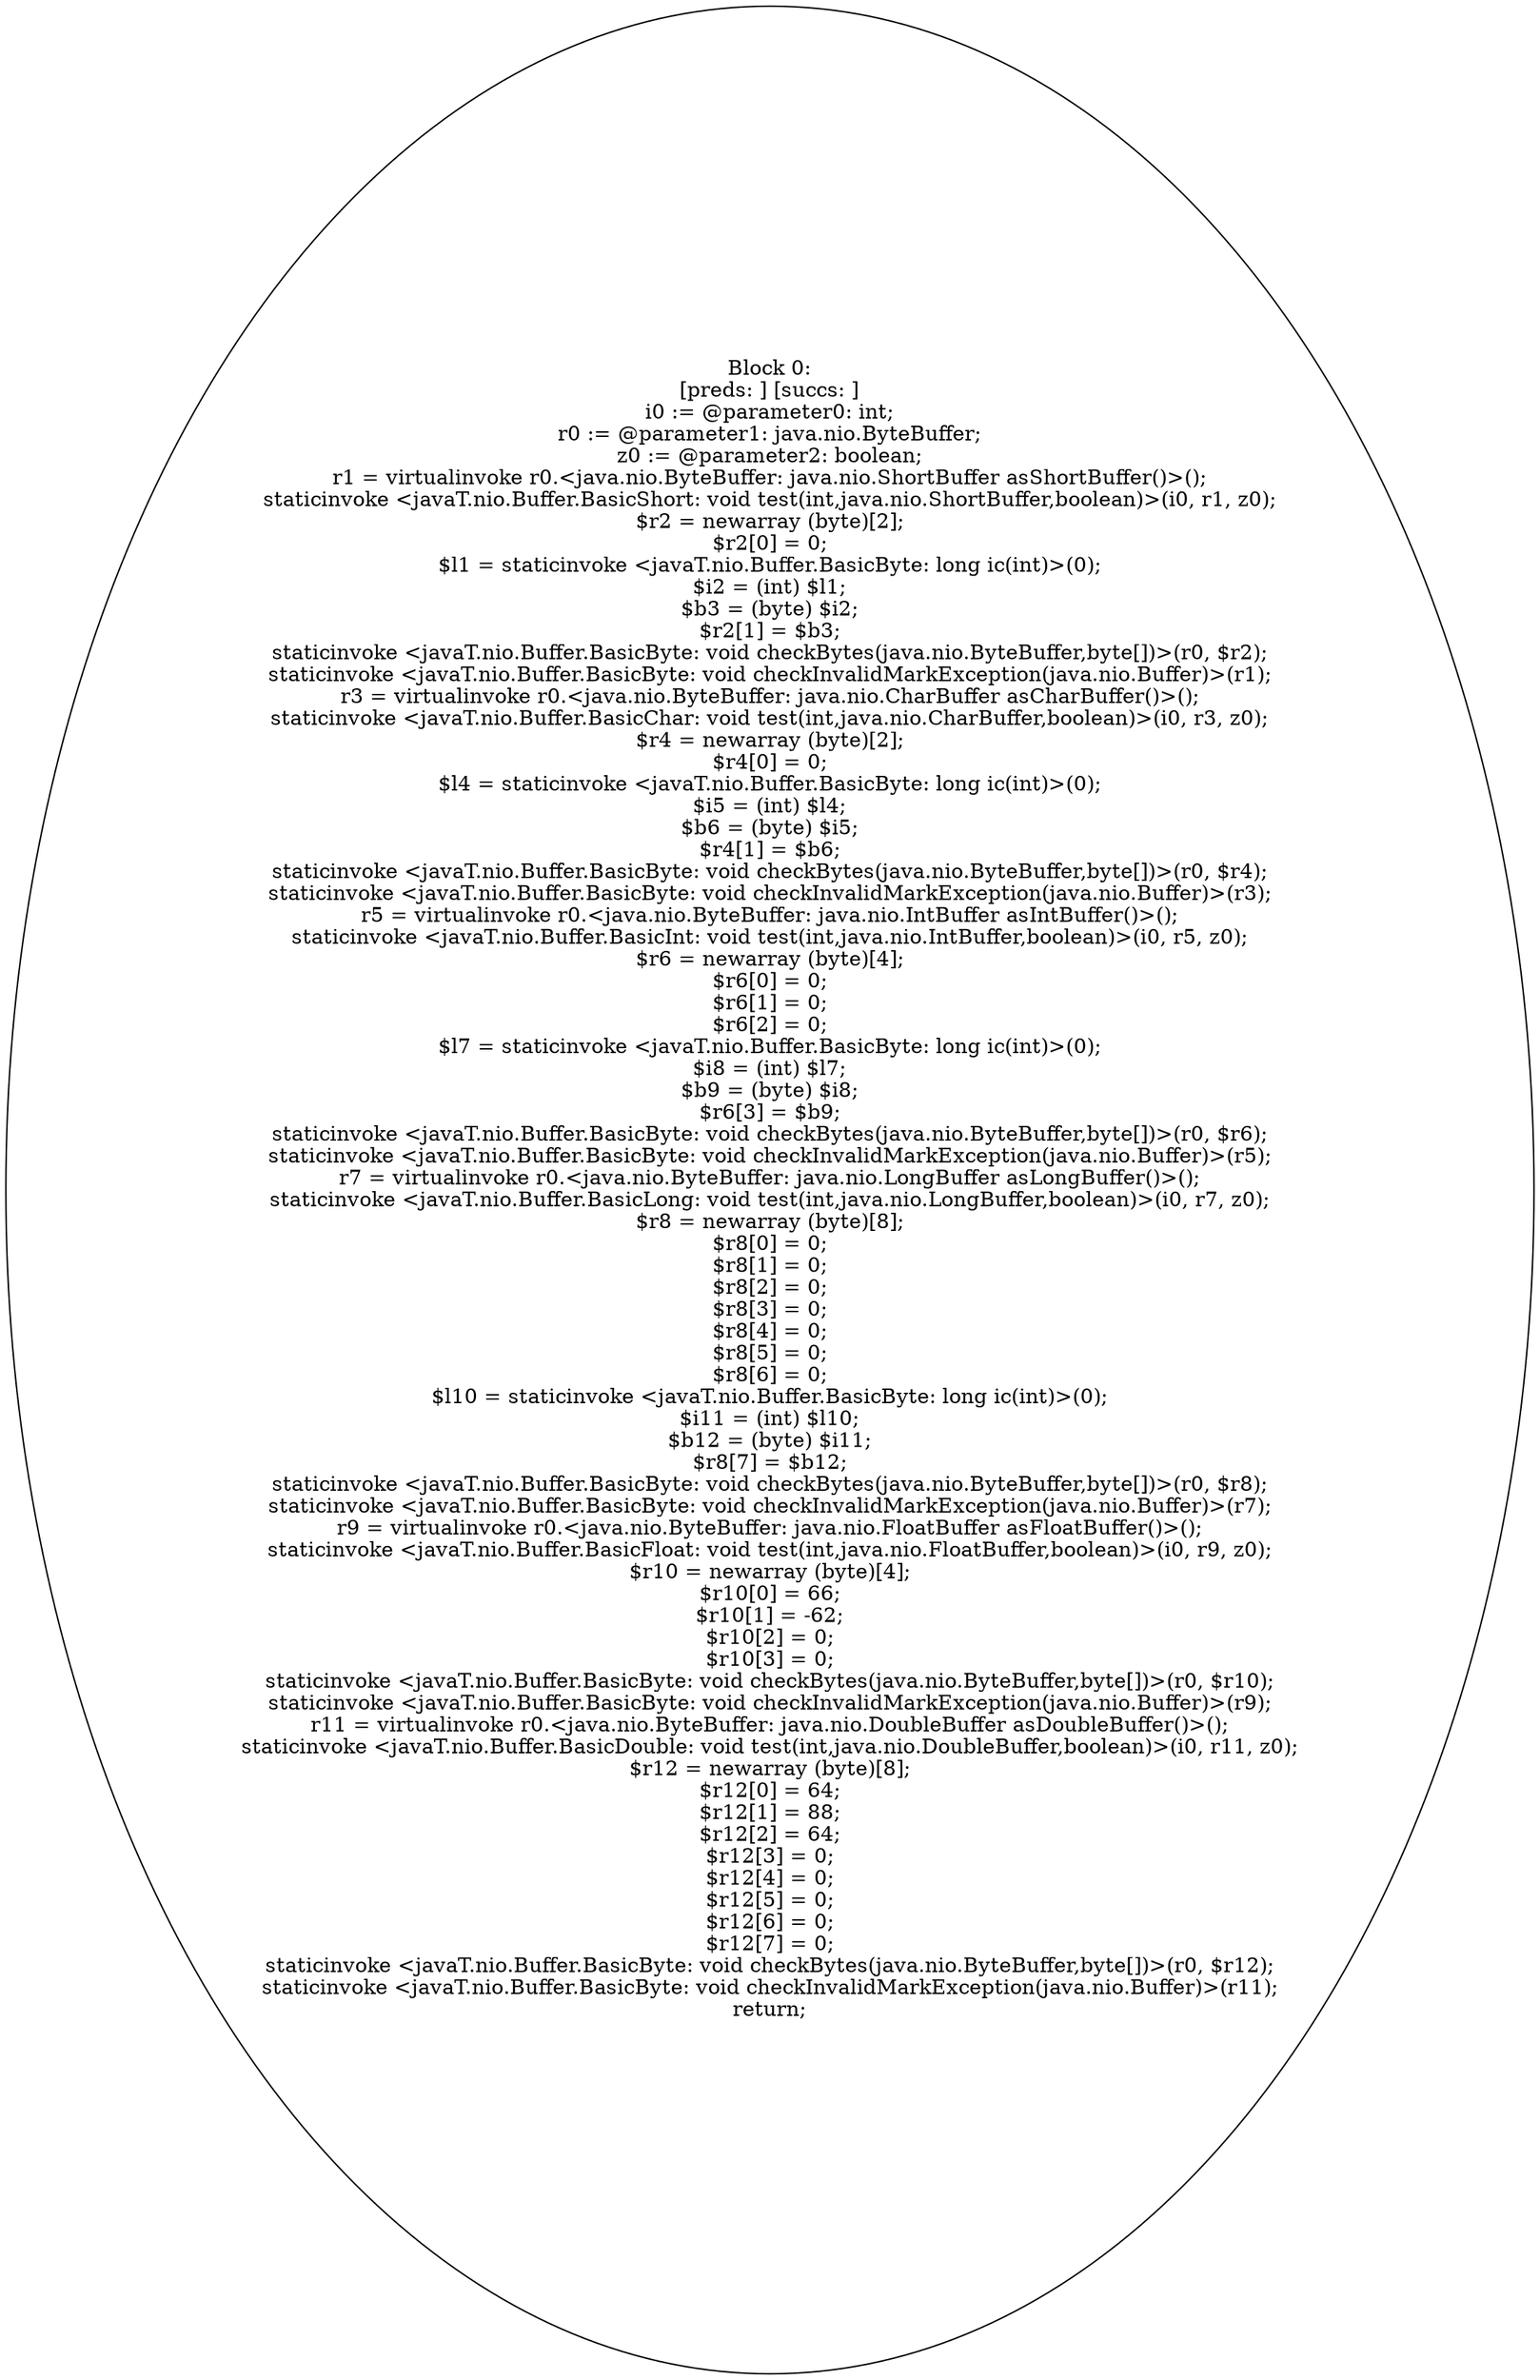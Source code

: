 digraph "unitGraph" {
    "Block 0:
[preds: ] [succs: ]
i0 := @parameter0: int;
r0 := @parameter1: java.nio.ByteBuffer;
z0 := @parameter2: boolean;
r1 = virtualinvoke r0.<java.nio.ByteBuffer: java.nio.ShortBuffer asShortBuffer()>();
staticinvoke <javaT.nio.Buffer.BasicShort: void test(int,java.nio.ShortBuffer,boolean)>(i0, r1, z0);
$r2 = newarray (byte)[2];
$r2[0] = 0;
$l1 = staticinvoke <javaT.nio.Buffer.BasicByte: long ic(int)>(0);
$i2 = (int) $l1;
$b3 = (byte) $i2;
$r2[1] = $b3;
staticinvoke <javaT.nio.Buffer.BasicByte: void checkBytes(java.nio.ByteBuffer,byte[])>(r0, $r2);
staticinvoke <javaT.nio.Buffer.BasicByte: void checkInvalidMarkException(java.nio.Buffer)>(r1);
r3 = virtualinvoke r0.<java.nio.ByteBuffer: java.nio.CharBuffer asCharBuffer()>();
staticinvoke <javaT.nio.Buffer.BasicChar: void test(int,java.nio.CharBuffer,boolean)>(i0, r3, z0);
$r4 = newarray (byte)[2];
$r4[0] = 0;
$l4 = staticinvoke <javaT.nio.Buffer.BasicByte: long ic(int)>(0);
$i5 = (int) $l4;
$b6 = (byte) $i5;
$r4[1] = $b6;
staticinvoke <javaT.nio.Buffer.BasicByte: void checkBytes(java.nio.ByteBuffer,byte[])>(r0, $r4);
staticinvoke <javaT.nio.Buffer.BasicByte: void checkInvalidMarkException(java.nio.Buffer)>(r3);
r5 = virtualinvoke r0.<java.nio.ByteBuffer: java.nio.IntBuffer asIntBuffer()>();
staticinvoke <javaT.nio.Buffer.BasicInt: void test(int,java.nio.IntBuffer,boolean)>(i0, r5, z0);
$r6 = newarray (byte)[4];
$r6[0] = 0;
$r6[1] = 0;
$r6[2] = 0;
$l7 = staticinvoke <javaT.nio.Buffer.BasicByte: long ic(int)>(0);
$i8 = (int) $l7;
$b9 = (byte) $i8;
$r6[3] = $b9;
staticinvoke <javaT.nio.Buffer.BasicByte: void checkBytes(java.nio.ByteBuffer,byte[])>(r0, $r6);
staticinvoke <javaT.nio.Buffer.BasicByte: void checkInvalidMarkException(java.nio.Buffer)>(r5);
r7 = virtualinvoke r0.<java.nio.ByteBuffer: java.nio.LongBuffer asLongBuffer()>();
staticinvoke <javaT.nio.Buffer.BasicLong: void test(int,java.nio.LongBuffer,boolean)>(i0, r7, z0);
$r8 = newarray (byte)[8];
$r8[0] = 0;
$r8[1] = 0;
$r8[2] = 0;
$r8[3] = 0;
$r8[4] = 0;
$r8[5] = 0;
$r8[6] = 0;
$l10 = staticinvoke <javaT.nio.Buffer.BasicByte: long ic(int)>(0);
$i11 = (int) $l10;
$b12 = (byte) $i11;
$r8[7] = $b12;
staticinvoke <javaT.nio.Buffer.BasicByte: void checkBytes(java.nio.ByteBuffer,byte[])>(r0, $r8);
staticinvoke <javaT.nio.Buffer.BasicByte: void checkInvalidMarkException(java.nio.Buffer)>(r7);
r9 = virtualinvoke r0.<java.nio.ByteBuffer: java.nio.FloatBuffer asFloatBuffer()>();
staticinvoke <javaT.nio.Buffer.BasicFloat: void test(int,java.nio.FloatBuffer,boolean)>(i0, r9, z0);
$r10 = newarray (byte)[4];
$r10[0] = 66;
$r10[1] = -62;
$r10[2] = 0;
$r10[3] = 0;
staticinvoke <javaT.nio.Buffer.BasicByte: void checkBytes(java.nio.ByteBuffer,byte[])>(r0, $r10);
staticinvoke <javaT.nio.Buffer.BasicByte: void checkInvalidMarkException(java.nio.Buffer)>(r9);
r11 = virtualinvoke r0.<java.nio.ByteBuffer: java.nio.DoubleBuffer asDoubleBuffer()>();
staticinvoke <javaT.nio.Buffer.BasicDouble: void test(int,java.nio.DoubleBuffer,boolean)>(i0, r11, z0);
$r12 = newarray (byte)[8];
$r12[0] = 64;
$r12[1] = 88;
$r12[2] = 64;
$r12[3] = 0;
$r12[4] = 0;
$r12[5] = 0;
$r12[6] = 0;
$r12[7] = 0;
staticinvoke <javaT.nio.Buffer.BasicByte: void checkBytes(java.nio.ByteBuffer,byte[])>(r0, $r12);
staticinvoke <javaT.nio.Buffer.BasicByte: void checkInvalidMarkException(java.nio.Buffer)>(r11);
return;
"
}
